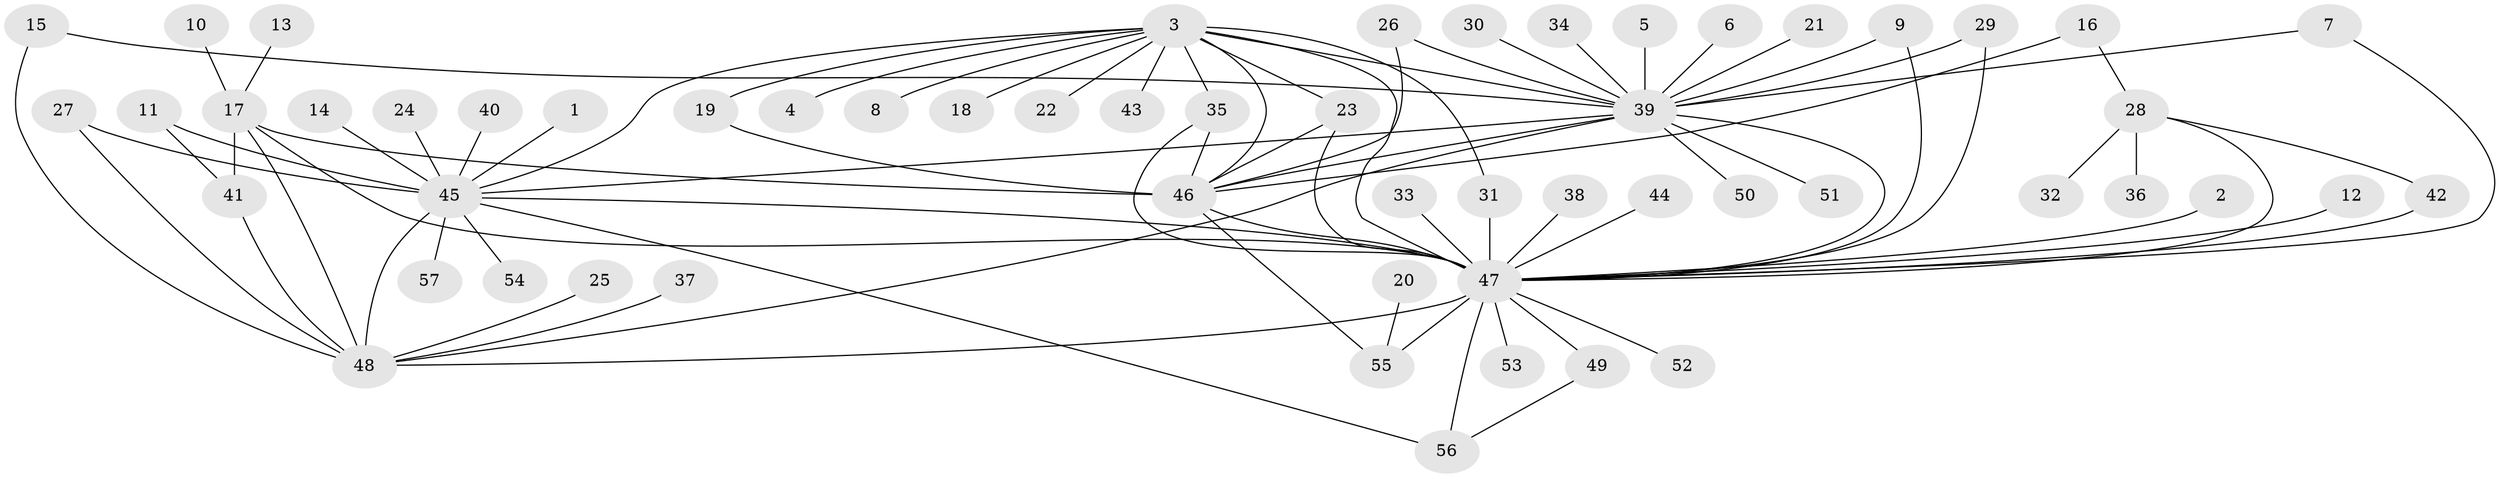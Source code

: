// original degree distribution, {4: 0.017699115044247787, 16: 0.008849557522123894, 1: 0.4247787610619469, 29: 0.008849557522123894, 8: 0.02654867256637168, 3: 0.13274336283185842, 10: 0.008849557522123894, 7: 0.017699115044247787, 9: 0.017699115044247787, 13: 0.008849557522123894, 2: 0.2831858407079646, 5: 0.02654867256637168, 6: 0.017699115044247787}
// Generated by graph-tools (version 1.1) at 2025/25/03/09/25 03:25:58]
// undirected, 57 vertices, 84 edges
graph export_dot {
graph [start="1"]
  node [color=gray90,style=filled];
  1;
  2;
  3;
  4;
  5;
  6;
  7;
  8;
  9;
  10;
  11;
  12;
  13;
  14;
  15;
  16;
  17;
  18;
  19;
  20;
  21;
  22;
  23;
  24;
  25;
  26;
  27;
  28;
  29;
  30;
  31;
  32;
  33;
  34;
  35;
  36;
  37;
  38;
  39;
  40;
  41;
  42;
  43;
  44;
  45;
  46;
  47;
  48;
  49;
  50;
  51;
  52;
  53;
  54;
  55;
  56;
  57;
  1 -- 45 [weight=1.0];
  2 -- 47 [weight=1.0];
  3 -- 4 [weight=1.0];
  3 -- 8 [weight=1.0];
  3 -- 18 [weight=1.0];
  3 -- 19 [weight=1.0];
  3 -- 22 [weight=1.0];
  3 -- 23 [weight=1.0];
  3 -- 31 [weight=1.0];
  3 -- 35 [weight=1.0];
  3 -- 39 [weight=1.0];
  3 -- 43 [weight=1.0];
  3 -- 45 [weight=1.0];
  3 -- 46 [weight=2.0];
  3 -- 47 [weight=1.0];
  5 -- 39 [weight=1.0];
  6 -- 39 [weight=1.0];
  7 -- 39 [weight=1.0];
  7 -- 47 [weight=1.0];
  9 -- 39 [weight=1.0];
  9 -- 47 [weight=1.0];
  10 -- 17 [weight=1.0];
  11 -- 41 [weight=1.0];
  11 -- 45 [weight=1.0];
  12 -- 47 [weight=1.0];
  13 -- 17 [weight=1.0];
  14 -- 45 [weight=1.0];
  15 -- 39 [weight=1.0];
  15 -- 48 [weight=1.0];
  16 -- 28 [weight=1.0];
  16 -- 46 [weight=1.0];
  17 -- 41 [weight=1.0];
  17 -- 46 [weight=1.0];
  17 -- 47 [weight=1.0];
  17 -- 48 [weight=1.0];
  19 -- 46 [weight=1.0];
  20 -- 55 [weight=1.0];
  21 -- 39 [weight=1.0];
  23 -- 46 [weight=1.0];
  23 -- 47 [weight=1.0];
  24 -- 45 [weight=1.0];
  25 -- 48 [weight=1.0];
  26 -- 39 [weight=1.0];
  26 -- 46 [weight=1.0];
  27 -- 45 [weight=2.0];
  27 -- 48 [weight=2.0];
  28 -- 32 [weight=1.0];
  28 -- 36 [weight=1.0];
  28 -- 42 [weight=1.0];
  28 -- 47 [weight=1.0];
  29 -- 39 [weight=1.0];
  29 -- 47 [weight=1.0];
  30 -- 39 [weight=1.0];
  31 -- 47 [weight=1.0];
  33 -- 47 [weight=1.0];
  34 -- 39 [weight=1.0];
  35 -- 46 [weight=1.0];
  35 -- 47 [weight=2.0];
  37 -- 48 [weight=1.0];
  38 -- 47 [weight=1.0];
  39 -- 45 [weight=2.0];
  39 -- 46 [weight=1.0];
  39 -- 47 [weight=2.0];
  39 -- 48 [weight=1.0];
  39 -- 50 [weight=1.0];
  39 -- 51 [weight=1.0];
  40 -- 45 [weight=1.0];
  41 -- 48 [weight=1.0];
  42 -- 47 [weight=2.0];
  44 -- 47 [weight=1.0];
  45 -- 47 [weight=1.0];
  45 -- 48 [weight=2.0];
  45 -- 54 [weight=1.0];
  45 -- 56 [weight=1.0];
  45 -- 57 [weight=1.0];
  46 -- 47 [weight=2.0];
  46 -- 55 [weight=1.0];
  47 -- 48 [weight=2.0];
  47 -- 49 [weight=1.0];
  47 -- 52 [weight=1.0];
  47 -- 53 [weight=1.0];
  47 -- 55 [weight=3.0];
  47 -- 56 [weight=1.0];
  49 -- 56 [weight=1.0];
}
